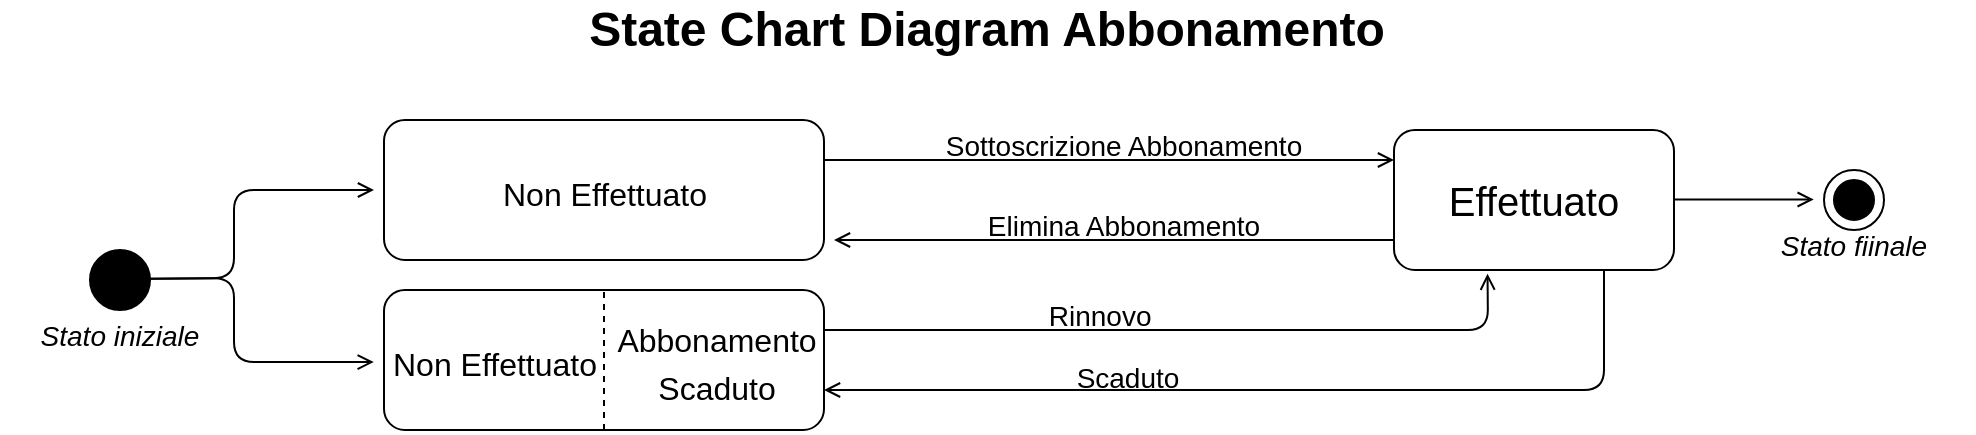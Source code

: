 <mxfile version="13.9.9" type="device"><diagram name="Page-1" id="58cdce13-f638-feb5-8d6f-7d28b1aa9fa0"><mxGraphModel dx="1278" dy="607" grid="1" gridSize="10" guides="1" tooltips="1" connect="1" arrows="1" fold="1" page="1" pageScale="1" pageWidth="1100" pageHeight="850" background="#ffffff" math="0" shadow="0"><root><mxCell id="0"/><mxCell id="1" parent="0"/><mxCell id="uXIPhZwk4scxieaSKmFw-22" value="" style="ellipse;whiteSpace=wrap;html=1;aspect=fixed;labelBackgroundColor=none;fontSize=20;fillColor=#FFFFFF;" vertex="1" parent="1"><mxGeometry x="969" y="85" width="30" height="30" as="geometry"/></mxCell><mxCell id="uXIPhZwk4scxieaSKmFw-8" value="" style="endArrow=open;html=1;fontSize=20;endFill=0;" edge="1" parent="1"><mxGeometry width="50" height="50" relative="1" as="geometry"><mxPoint x="469" y="80" as="sourcePoint"/><mxPoint x="754" y="80" as="targetPoint"/></mxGeometry></mxCell><mxCell id="uXIPhZwk4scxieaSKmFw-1" value="State Chart Diagram Abbonamento" style="text;html=1;strokeColor=none;fillColor=none;align=center;verticalAlign=middle;whiteSpace=wrap;rounded=0;fontStyle=1;fontSize=24;" vertex="1" parent="1"><mxGeometry x="303" width="495" height="30" as="geometry"/></mxCell><mxCell id="uXIPhZwk4scxieaSKmFw-2" value="" style="rounded=1;whiteSpace=wrap;html=1;fontSize=20;spacing=2;" vertex="1" parent="1"><mxGeometry x="249" y="60" width="220" height="70" as="geometry"/></mxCell><mxCell id="uXIPhZwk4scxieaSKmFw-9" value="" style="endArrow=open;html=1;fontSize=20;endFill=0;" edge="1" parent="1"><mxGeometry width="50" height="50" relative="1" as="geometry"><mxPoint x="754" y="120" as="sourcePoint"/><mxPoint x="474" y="120" as="targetPoint"/></mxGeometry></mxCell><mxCell id="uXIPhZwk4scxieaSKmFw-12" value="&lt;font style=&quot;font-size: 14px&quot;&gt;Sottoscrizione Abbonamento&lt;/font&gt;" style="text;html=1;strokeColor=none;fillColor=none;align=center;verticalAlign=middle;whiteSpace=wrap;rounded=0;fontSize=20;" vertex="1" parent="1"><mxGeometry x="414" y="65" width="410" height="10" as="geometry"/></mxCell><mxCell id="uXIPhZwk4scxieaSKmFw-13" value="&lt;font style=&quot;font-size: 14px&quot;&gt;Elimina Abbonamento&lt;/font&gt;" style="text;html=1;strokeColor=none;fillColor=none;align=center;verticalAlign=middle;whiteSpace=wrap;rounded=0;fontSize=20;" vertex="1" parent="1"><mxGeometry x="414" y="105" width="410" height="10" as="geometry"/></mxCell><mxCell id="uXIPhZwk4scxieaSKmFw-18" value="" style="ellipse;whiteSpace=wrap;html=1;aspect=fixed;fontSize=20;labelBackgroundColor=none;fillColor=#000000;" vertex="1" parent="1"><mxGeometry x="102" y="125" width="30" height="30" as="geometry"/></mxCell><mxCell id="uXIPhZwk4scxieaSKmFw-19" value="" style="endArrow=open;html=1;fontSize=20;endFill=0;" edge="1" parent="1"><mxGeometry width="50" height="50" relative="1" as="geometry"><mxPoint x="132" y="139.41" as="sourcePoint"/><mxPoint x="244" y="95" as="targetPoint"/><Array as="points"><mxPoint x="174" y="139"/><mxPoint x="174" y="95"/></Array></mxGeometry></mxCell><mxCell id="uXIPhZwk4scxieaSKmFw-20" value="&lt;i&gt;&lt;font style=&quot;font-size: 14px&quot;&gt;Stato iniziale&lt;/font&gt;&lt;/i&gt;" style="text;html=1;strokeColor=none;fillColor=none;align=center;verticalAlign=middle;whiteSpace=wrap;rounded=0;labelBackgroundColor=none;fontSize=20;" vertex="1" parent="1"><mxGeometry x="57" y="155" width="120" height="20" as="geometry"/></mxCell><mxCell id="uXIPhZwk4scxieaSKmFw-21" value="" style="ellipse;whiteSpace=wrap;html=1;aspect=fixed;fontSize=20;labelBackgroundColor=none;fillColor=#000000;" vertex="1" parent="1"><mxGeometry x="974" y="90" width="20" height="20" as="geometry"/></mxCell><mxCell id="uXIPhZwk4scxieaSKmFw-23" value="" style="endArrow=open;html=1;fontSize=20;endFill=0;entryX=-0.001;entryY=0.572;entryDx=0;entryDy=0;entryPerimeter=0;" edge="1" parent="1"><mxGeometry width="50" height="50" relative="1" as="geometry"><mxPoint x="894" y="99.71" as="sourcePoint"/><mxPoint x="963.86" y="99.75" as="targetPoint"/></mxGeometry></mxCell><mxCell id="uXIPhZwk4scxieaSKmFw-24" value="&lt;font style=&quot;font-size: 16px&quot;&gt;Non Effettuato&lt;/font&gt;" style="text;html=1;align=center;verticalAlign=middle;resizable=0;points=[];autosize=1;fontSize=20;" vertex="1" parent="1"><mxGeometry x="299" y="80" width="120" height="30" as="geometry"/></mxCell><mxCell id="uXIPhZwk4scxieaSKmFw-31" value="&lt;i&gt;&lt;font style=&quot;font-size: 14px&quot;&gt;Stato fiinale&lt;/font&gt;&lt;/i&gt;" style="text;html=1;strokeColor=none;fillColor=none;align=center;verticalAlign=middle;whiteSpace=wrap;rounded=0;labelBackgroundColor=none;fontSize=20;" vertex="1" parent="1"><mxGeometry x="924" y="110" width="120" height="20" as="geometry"/></mxCell><mxCell id="uXIPhZwk4scxieaSKmFw-32" value="&lt;font style=&quot;font-size: 20px&quot;&gt;Effettuato&lt;/font&gt;" style="rounded=1;whiteSpace=wrap;html=1;fontSize=20;spacing=2;" vertex="1" parent="1"><mxGeometry x="754" y="65" width="140" height="70" as="geometry"/></mxCell><mxCell id="uXIPhZwk4scxieaSKmFw-34" value="" style="rounded=1;whiteSpace=wrap;html=1;fontSize=20;spacing=2;" vertex="1" parent="1"><mxGeometry x="249" y="145" width="220" height="70" as="geometry"/></mxCell><mxCell id="uXIPhZwk4scxieaSKmFw-35" value="&lt;font style=&quot;font-size: 16px&quot;&gt;Non Effettuato&lt;/font&gt;" style="text;html=1;align=center;verticalAlign=middle;resizable=0;points=[];autosize=1;fontSize=20;" vertex="1" parent="1"><mxGeometry x="244" y="165" width="120" height="30" as="geometry"/></mxCell><mxCell id="uXIPhZwk4scxieaSKmFw-36" value="&lt;span style=&quot;font-size: 16px&quot;&gt;Abbonamento&lt;br&gt;Scaduto&lt;br&gt;&lt;/span&gt;" style="text;html=1;align=center;verticalAlign=middle;resizable=0;points=[];autosize=1;fontSize=20;" vertex="1" parent="1"><mxGeometry x="355" y="150" width="120" height="60" as="geometry"/></mxCell><mxCell id="uXIPhZwk4scxieaSKmFw-37" value="" style="endArrow=none;dashed=1;html=1;fontSize=20;exitX=0.5;exitY=1;exitDx=0;exitDy=0;" edge="1" parent="1" source="uXIPhZwk4scxieaSKmFw-34"><mxGeometry width="50" height="50" relative="1" as="geometry"><mxPoint x="309" y="195" as="sourcePoint"/><mxPoint x="359" y="145" as="targetPoint"/></mxGeometry></mxCell><mxCell id="uXIPhZwk4scxieaSKmFw-38" value="" style="endArrow=open;html=1;fontSize=20;endFill=0;entryX=-0.001;entryY=0.535;entryDx=0;entryDy=0;entryPerimeter=0;" edge="1" parent="1" target="uXIPhZwk4scxieaSKmFw-35"><mxGeometry width="50" height="50" relative="1" as="geometry"><mxPoint x="132" y="139.41" as="sourcePoint"/><mxPoint x="244" y="95" as="targetPoint"/><Array as="points"><mxPoint x="174" y="139"/><mxPoint x="174" y="181"/></Array></mxGeometry></mxCell><mxCell id="uXIPhZwk4scxieaSKmFw-39" value="" style="endArrow=open;html=1;fontSize=20;endFill=0;entryX=0.334;entryY=1.026;entryDx=0;entryDy=0;entryPerimeter=0;" edge="1" parent="1" target="uXIPhZwk4scxieaSKmFw-32"><mxGeometry width="50" height="50" relative="1" as="geometry"><mxPoint x="469" y="165" as="sourcePoint"/><mxPoint x="754" y="165" as="targetPoint"/><Array as="points"><mxPoint x="801" y="165"/></Array></mxGeometry></mxCell><mxCell id="uXIPhZwk4scxieaSKmFw-41" value="&lt;font style=&quot;font-size: 14px&quot;&gt;Rinnovo&amp;nbsp;&lt;/font&gt;" style="text;html=1;strokeColor=none;fillColor=none;align=center;verticalAlign=middle;whiteSpace=wrap;rounded=0;fontSize=20;" vertex="1" parent="1"><mxGeometry x="404" y="150" width="410" height="10" as="geometry"/></mxCell><mxCell id="uXIPhZwk4scxieaSKmFw-42" value="" style="endArrow=open;html=1;fontSize=20;endFill=0;entryX=0.75;entryY=1;entryDx=0;entryDy=0;exitX=0.75;exitY=1;exitDx=0;exitDy=0;" edge="1" parent="1" source="uXIPhZwk4scxieaSKmFw-32"><mxGeometry width="50" height="50" relative="1" as="geometry"><mxPoint x="800.76" y="166.82" as="sourcePoint"/><mxPoint x="469" y="195" as="targetPoint"/><Array as="points"><mxPoint x="859" y="195"/></Array></mxGeometry></mxCell><mxCell id="uXIPhZwk4scxieaSKmFw-43" value="&lt;font style=&quot;font-size: 14px&quot;&gt;Scaduto&lt;/font&gt;" style="text;html=1;strokeColor=none;fillColor=none;align=center;verticalAlign=middle;whiteSpace=wrap;rounded=0;fontSize=20;" vertex="1" parent="1"><mxGeometry x="416" y="181" width="410" height="10" as="geometry"/></mxCell></root></mxGraphModel></diagram></mxfile>